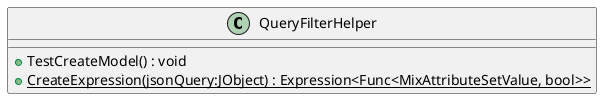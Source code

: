 @startuml
class QueryFilterHelper {
    + TestCreateModel() : void
    + {static} CreateExpression(jsonQuery:JObject) : Expression<Func<MixAttributeSetValue, bool>>
}
@enduml
